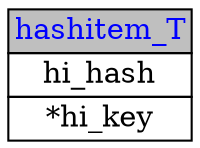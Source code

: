 digraph "hashitem_T"
{
    // global attributes
    fontname="Helvetica"
    fontsize="10"
    //rankdir=LR

    // edge attributes
    edge [labelfontname="Helvetica", labelfontsize="10"];
    // node attributes
    node [color="black", fillcolor="white", style="filled", fontcolor="black", shape=none, width=0, height=0, margin=0];

    // node
    hashitem_T [label=<
    <TABLE BORDER="0" CELLBORDER="1" CELLSPACING="0">
        <TR><TD BGCOLOR="grey75"><FONT COLOR="blue">hashitem_T</FONT></TD></TR>
        <TR><TD PORT="f0">hi_hash</TD></TR>
        <TR><TD PORT="f1">*hi_key</TD></TR>
    </TABLE>>];
}
